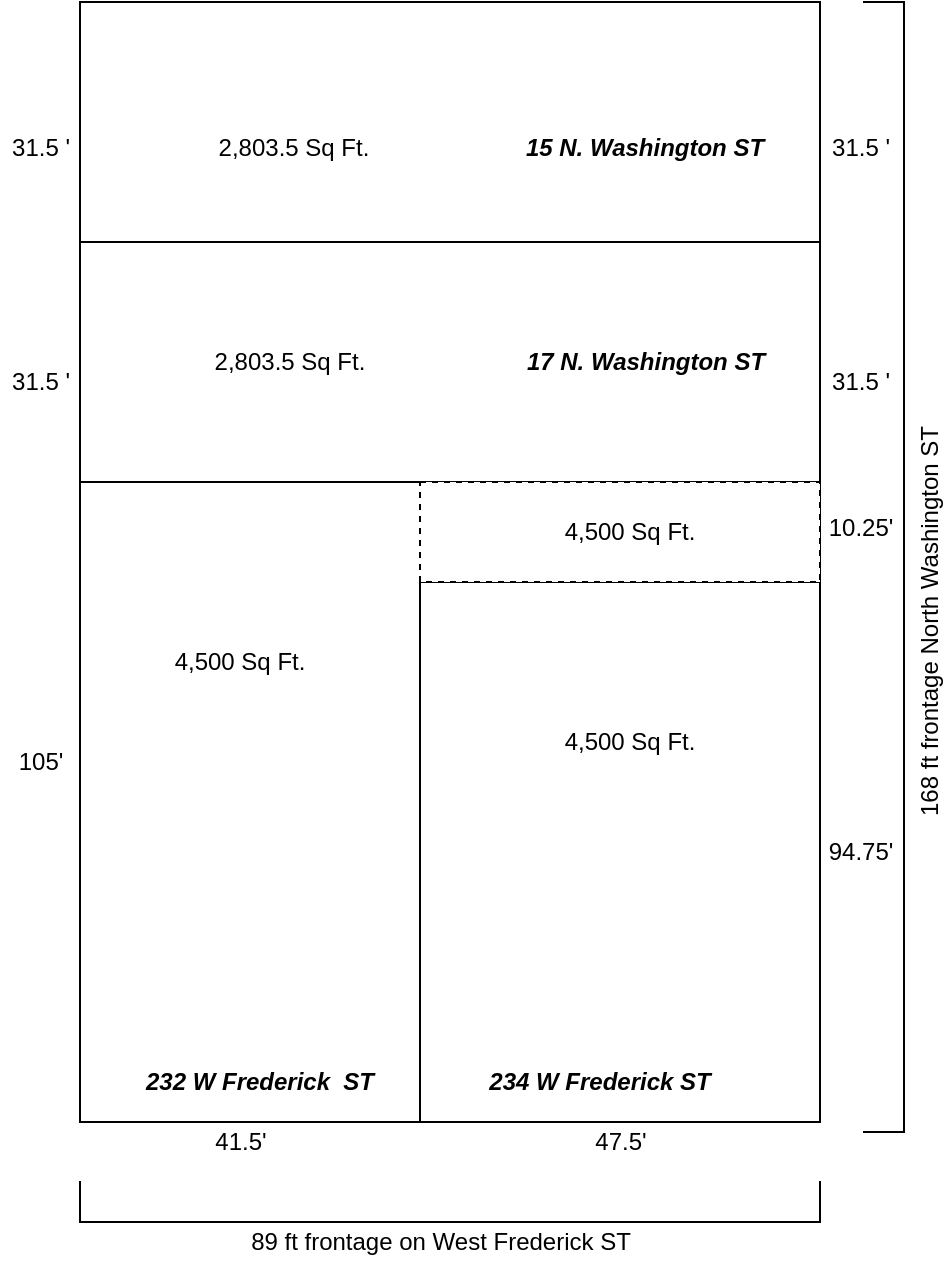 <mxfile version="14.4.2" type="github">
  <diagram id="_mL21G-IwM7lMuCUSppO" name="Page-1">
    <mxGraphModel dx="1422" dy="762" grid="1" gridSize="10" guides="1" tooltips="1" connect="1" arrows="1" fold="1" page="1" pageScale="1" pageWidth="850" pageHeight="1100" math="0" shadow="0">
      <root>
        <mxCell id="0" />
        <mxCell id="1" parent="0" />
        <mxCell id="X0ODO6UieVCEBn2gRTgO-1" value="" style="rounded=0;whiteSpace=wrap;html=1;" vertex="1" parent="1">
          <mxGeometry x="200" y="40" width="370" height="560" as="geometry" />
        </mxCell>
        <mxCell id="X0ODO6UieVCEBn2gRTgO-2" value="" style="rounded=0;whiteSpace=wrap;html=1;" vertex="1" parent="1">
          <mxGeometry x="200" y="40" width="370" height="120" as="geometry" />
        </mxCell>
        <mxCell id="X0ODO6UieVCEBn2gRTgO-3" value="" style="rounded=0;whiteSpace=wrap;html=1;" vertex="1" parent="1">
          <mxGeometry x="200" y="160" width="370" height="120" as="geometry" />
        </mxCell>
        <mxCell id="X0ODO6UieVCEBn2gRTgO-5" value="" style="rounded=0;whiteSpace=wrap;html=1;" vertex="1" parent="1">
          <mxGeometry x="370" y="330" width="200" height="270" as="geometry" />
        </mxCell>
        <mxCell id="X0ODO6UieVCEBn2gRTgO-6" value="" style="shape=partialRectangle;whiteSpace=wrap;html=1;bottom=1;right=1;left=1;top=0;fillColor=none;routingCenterX=-0.5;" vertex="1" parent="1">
          <mxGeometry x="200" y="630" width="370" height="20" as="geometry" />
        </mxCell>
        <mxCell id="X0ODO6UieVCEBn2gRTgO-7" value="" style="shape=partialRectangle;whiteSpace=wrap;html=1;bottom=1;right=1;left=1;top=0;fillColor=none;routingCenterX=-0.5;rotation=90;flipH=0;flipV=1;" vertex="1" parent="1">
          <mxGeometry x="319.5" y="312.5" width="565" height="20" as="geometry" />
        </mxCell>
        <mxCell id="X0ODO6UieVCEBn2gRTgO-8" value="89 ft frontage on West Frederick ST" style="text;html=1;align=center;verticalAlign=middle;resizable=0;points=[];autosize=1;" vertex="1" parent="1">
          <mxGeometry x="275" y="650" width="210" height="20" as="geometry" />
        </mxCell>
        <mxCell id="X0ODO6UieVCEBn2gRTgO-9" value="168 ft frontage North Washington ST" style="text;html=1;align=center;verticalAlign=middle;resizable=0;points=[];autosize=1;rotation=-90;" vertex="1" parent="1">
          <mxGeometry x="520" y="340" width="210" height="20" as="geometry" />
        </mxCell>
        <mxCell id="X0ODO6UieVCEBn2gRTgO-11" value="31.5 &#39;" style="text;html=1;align=center;verticalAlign=middle;resizable=0;points=[];autosize=1;" vertex="1" parent="1">
          <mxGeometry x="570" y="220" width="40" height="20" as="geometry" />
        </mxCell>
        <mxCell id="X0ODO6UieVCEBn2gRTgO-12" value="31.5 &#39;" style="text;html=1;align=center;verticalAlign=middle;resizable=0;points=[];autosize=1;" vertex="1" parent="1">
          <mxGeometry x="570" y="103" width="40" height="20" as="geometry" />
        </mxCell>
        <mxCell id="X0ODO6UieVCEBn2gRTgO-13" value="94.75&#39;" style="text;html=1;align=center;verticalAlign=middle;resizable=0;points=[];autosize=1;" vertex="1" parent="1">
          <mxGeometry x="565" y="455" width="50" height="20" as="geometry" />
        </mxCell>
        <mxCell id="X0ODO6UieVCEBn2gRTgO-14" value="10.25&#39;" style="text;html=1;align=center;verticalAlign=middle;resizable=0;points=[];autosize=1;" vertex="1" parent="1">
          <mxGeometry x="565" y="292.5" width="50" height="20" as="geometry" />
        </mxCell>
        <mxCell id="X0ODO6UieVCEBn2gRTgO-15" value="47.5&#39;" style="text;html=1;align=center;verticalAlign=middle;resizable=0;points=[];autosize=1;" vertex="1" parent="1">
          <mxGeometry x="450" y="600" width="40" height="20" as="geometry" />
        </mxCell>
        <mxCell id="X0ODO6UieVCEBn2gRTgO-16" value="41.5&#39;" style="text;html=1;align=center;verticalAlign=middle;resizable=0;points=[];autosize=1;" vertex="1" parent="1">
          <mxGeometry x="260" y="600" width="40" height="20" as="geometry" />
        </mxCell>
        <mxCell id="X0ODO6UieVCEBn2gRTgO-17" value="105&#39;" style="text;html=1;align=center;verticalAlign=middle;resizable=0;points=[];autosize=1;" vertex="1" parent="1">
          <mxGeometry x="160" y="410" width="40" height="20" as="geometry" />
        </mxCell>
        <mxCell id="X0ODO6UieVCEBn2gRTgO-18" value="&lt;b&gt;&lt;i&gt;234 W Frederick ST&lt;/i&gt;&lt;/b&gt;" style="text;html=1;strokeColor=none;fillColor=none;align=center;verticalAlign=middle;whiteSpace=wrap;rounded=0;" vertex="1" parent="1">
          <mxGeometry x="400" y="570" width="120" height="20" as="geometry" />
        </mxCell>
        <mxCell id="X0ODO6UieVCEBn2gRTgO-19" value="&lt;b&gt;&lt;i&gt;232 W Frederick&amp;nbsp; ST&lt;/i&gt;&lt;/b&gt;" style="text;html=1;strokeColor=none;fillColor=none;align=center;verticalAlign=middle;whiteSpace=wrap;rounded=0;" vertex="1" parent="1">
          <mxGeometry x="230" y="570" width="120" height="20" as="geometry" />
        </mxCell>
        <mxCell id="X0ODO6UieVCEBn2gRTgO-20" value="&lt;b&gt;&lt;i&gt;17 N. Washington ST&lt;/i&gt;&lt;/b&gt;" style="text;html=1;strokeColor=none;fillColor=none;align=center;verticalAlign=middle;whiteSpace=wrap;rounded=0;" vertex="1" parent="1">
          <mxGeometry x="412.5" y="210" width="140" height="20" as="geometry" />
        </mxCell>
        <mxCell id="X0ODO6UieVCEBn2gRTgO-21" value="31.5 &#39;" style="text;html=1;align=center;verticalAlign=middle;resizable=0;points=[];autosize=1;" vertex="1" parent="1">
          <mxGeometry x="160" y="220" width="40" height="20" as="geometry" />
        </mxCell>
        <mxCell id="X0ODO6UieVCEBn2gRTgO-22" value="31.5 &#39;" style="text;html=1;align=center;verticalAlign=middle;resizable=0;points=[];autosize=1;" vertex="1" parent="1">
          <mxGeometry x="160" y="103" width="40" height="20" as="geometry" />
        </mxCell>
        <mxCell id="X0ODO6UieVCEBn2gRTgO-23" value="4,500 Sq Ft." style="text;html=1;strokeColor=none;fillColor=none;align=center;verticalAlign=middle;whiteSpace=wrap;rounded=0;" vertex="1" parent="1">
          <mxGeometry x="430" y="400" width="90" height="20" as="geometry" />
        </mxCell>
        <mxCell id="X0ODO6UieVCEBn2gRTgO-24" value="&lt;b&gt;&lt;i&gt;15 N. Washington ST&lt;/i&gt;&lt;/b&gt;" style="text;html=1;strokeColor=none;fillColor=none;align=center;verticalAlign=middle;whiteSpace=wrap;rounded=0;" vertex="1" parent="1">
          <mxGeometry x="420" y="103" width="125" height="20" as="geometry" />
        </mxCell>
        <mxCell id="X0ODO6UieVCEBn2gRTgO-28" value="" style="rounded=0;whiteSpace=wrap;html=1;dashed=1;" vertex="1" parent="1">
          <mxGeometry x="370" y="280" width="200" height="50" as="geometry" />
        </mxCell>
        <mxCell id="X0ODO6UieVCEBn2gRTgO-29" value="4,500 Sq Ft." style="text;html=1;strokeColor=none;fillColor=none;align=center;verticalAlign=middle;whiteSpace=wrap;rounded=0;" vertex="1" parent="1">
          <mxGeometry x="235" y="360" width="90" height="20" as="geometry" />
        </mxCell>
        <mxCell id="X0ODO6UieVCEBn2gRTgO-30" value="4,500 Sq Ft." style="text;html=1;strokeColor=none;fillColor=none;align=center;verticalAlign=middle;whiteSpace=wrap;rounded=0;" vertex="1" parent="1">
          <mxGeometry x="430" y="295" width="90" height="20" as="geometry" />
        </mxCell>
        <mxCell id="X0ODO6UieVCEBn2gRTgO-31" value="2,803.5 Sq Ft." style="text;html=1;strokeColor=none;fillColor=none;align=center;verticalAlign=middle;whiteSpace=wrap;rounded=0;" vertex="1" parent="1">
          <mxGeometry x="260" y="210" width="90" height="20" as="geometry" />
        </mxCell>
        <mxCell id="X0ODO6UieVCEBn2gRTgO-33" value="2,803.5 Sq Ft." style="text;html=1;strokeColor=none;fillColor=none;align=center;verticalAlign=middle;whiteSpace=wrap;rounded=0;" vertex="1" parent="1">
          <mxGeometry x="262" y="103" width="90" height="20" as="geometry" />
        </mxCell>
      </root>
    </mxGraphModel>
  </diagram>
</mxfile>
